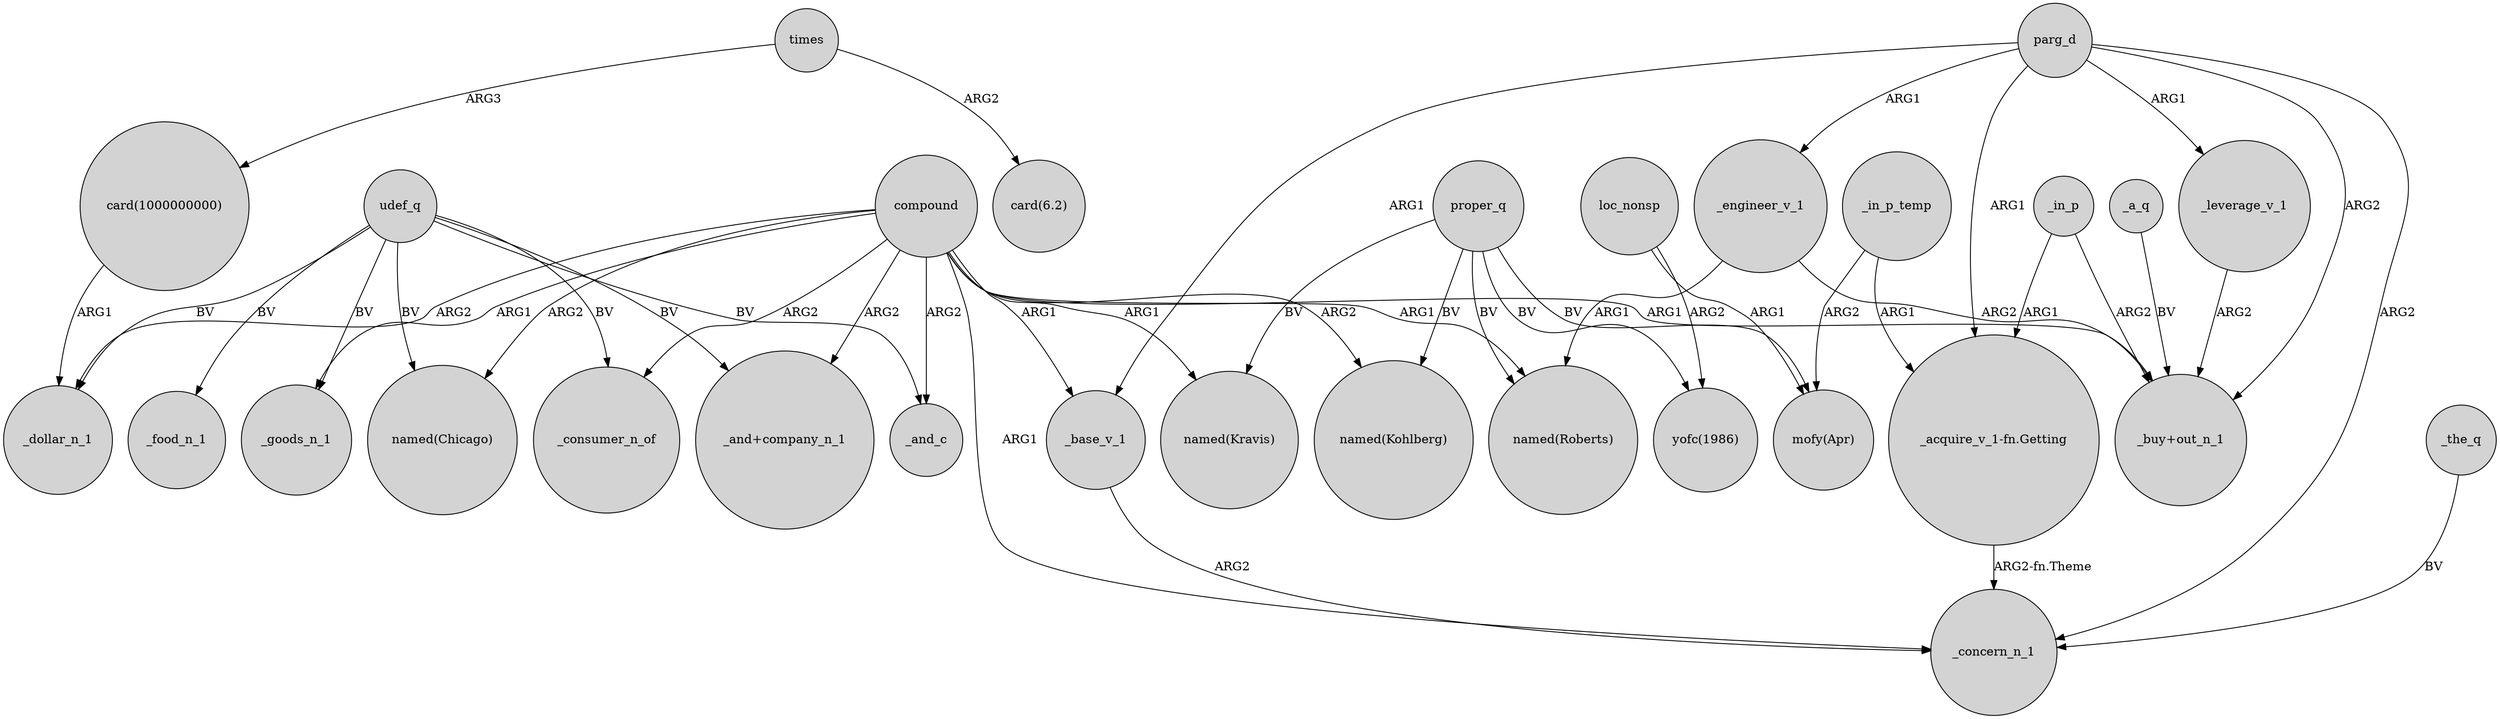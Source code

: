 digraph {
	node [shape=circle style=filled]
	_base_v_1 -> _concern_n_1 [label=ARG2]
	_in_p -> "_acquire_v_1-fn.Getting" [label=ARG1]
	udef_q -> "named(Chicago)" [label=BV]
	compound -> "named(Roberts)" [label=ARG1]
	"_acquire_v_1-fn.Getting" -> _concern_n_1 [label="ARG2-fn.Theme"]
	parg_d -> _concern_n_1 [label=ARG2]
	proper_q -> "mofy(Apr)" [label=BV]
	parg_d -> "_buy+out_n_1" [label=ARG2]
	loc_nonsp -> "yofc(1986)" [label=ARG2]
	_engineer_v_1 -> "named(Roberts)" [label=ARG1]
	compound -> "named(Chicago)" [label=ARG2]
	udef_q -> _food_n_1 [label=BV]
	proper_q -> "named(Roberts)" [label=BV]
	_in_p -> "_buy+out_n_1" [label=ARG2]
	_the_q -> _concern_n_1 [label=BV]
	times -> "card(1000000000)" [label=ARG3]
	compound -> "named(Kravis)" [label=ARG1]
	proper_q -> "named(Kravis)" [label=BV]
	parg_d -> _leverage_v_1 [label=ARG1]
	compound -> _and_c [label=ARG2]
	compound -> _base_v_1 [label=ARG1]
	compound -> _goods_n_1 [label=ARG1]
	compound -> "_and+company_n_1" [label=ARG2]
	udef_q -> _goods_n_1 [label=BV]
	parg_d -> _engineer_v_1 [label=ARG1]
	compound -> "named(Kohlberg)" [label=ARG2]
	_in_p_temp -> "mofy(Apr)" [label=ARG2]
	proper_q -> "named(Kohlberg)" [label=BV]
	udef_q -> _consumer_n_of [label=BV]
	proper_q -> "yofc(1986)" [label=BV]
	loc_nonsp -> "mofy(Apr)" [label=ARG1]
	_in_p_temp -> "_acquire_v_1-fn.Getting" [label=ARG1]
	_leverage_v_1 -> "_buy+out_n_1" [label=ARG2]
	_engineer_v_1 -> "_buy+out_n_1" [label=ARG2]
	compound -> _consumer_n_of [label=ARG2]
	times -> "card(6.2)" [label=ARG2]
	parg_d -> _base_v_1 [label=ARG1]
	udef_q -> "_and+company_n_1" [label=BV]
	"card(1000000000)" -> _dollar_n_1 [label=ARG1]
	parg_d -> "_acquire_v_1-fn.Getting" [label=ARG1]
	udef_q -> _and_c [label=BV]
	compound -> _dollar_n_1 [label=ARG2]
	compound -> _concern_n_1 [label=ARG1]
	compound -> "_buy+out_n_1" [label=ARG1]
	udef_q -> _dollar_n_1 [label=BV]
	_a_q -> "_buy+out_n_1" [label=BV]
}
